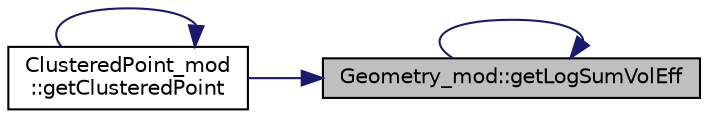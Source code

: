 digraph "Geometry_mod::getLogSumVolEff"
{
 // LATEX_PDF_SIZE
  edge [fontname="Helvetica",fontsize="10",labelfontname="Helvetica",labelfontsize="10"];
  node [fontname="Helvetica",fontsize="10",shape=record];
  rankdir="RL";
  Node1 [label="Geometry_mod::getLogSumVolEff",height=0.2,width=0.4,color="black", fillcolor="grey75", style="filled", fontcolor="black",tooltip="Compute the effective total volume of all bounded ellipsoidal regions together while considering the ..."];
  Node1 -> Node2 [dir="back",color="midnightblue",fontsize="10",style="solid",fontname="Helvetica"];
  Node2 [label="ClusteredPoint_mod\l::getClusteredPoint",height=0.2,width=0.4,color="black", fillcolor="white", style="filled",URL="$namespaceClusteredPoint__mod.html#a70a3d3ce1aa61572e6e1c4a4a0f47024",tooltip=" "];
  Node2 -> Node2 [dir="back",color="midnightblue",fontsize="10",style="solid",fontname="Helvetica"];
  Node1 -> Node1 [dir="back",color="midnightblue",fontsize="10",style="solid",fontname="Helvetica"];
}
